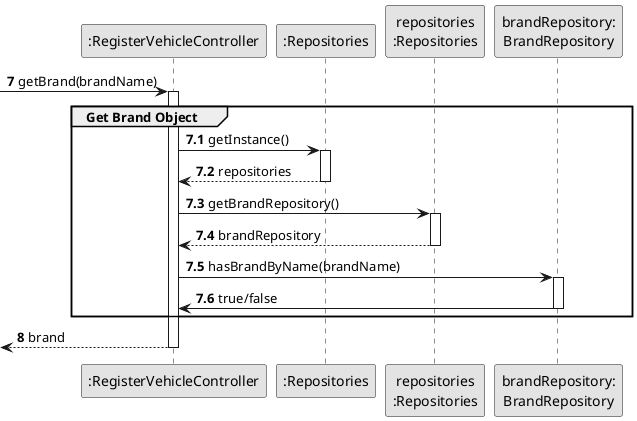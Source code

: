 @startuml
skinparam monochrome true
skinparam packageStyle rectangle
skinparam shadowing false

participant ":RegisterVehicleController" as CTRL
participant ":Repositories" as RepositorySingleton
participant "repositories\n:Repositories" as PLAT
participant "brandRepository:\nBrandRepository" as BR

autonumber 7
-> CTRL: getBrand(brandName)

autonumber 7.1
activate CTRL
    group Get Brand Object

    CTRL -> RepositorySingleton : getInstance()
            activate RepositorySingleton

                RepositorySingleton --> CTRL: repositories
            deactivate RepositorySingleton

            CTRL -> PLAT : getBrandRepository()
            activate PLAT

                PLAT --> CTRL : brandRepository
            deactivate PLAT

        CTRL -> BR : hasBrandByName(brandName)

        activate BR

            BR -> CTRL : true/false
        deactivate BR
    end

    autonumber 8
    <-- CTRL : brand
deactivate CTRL


@enduml
